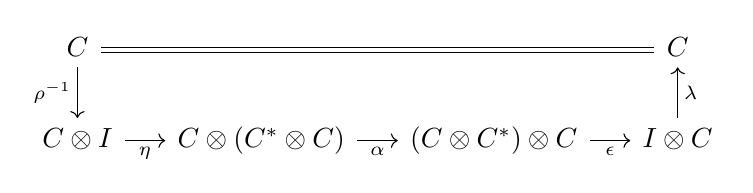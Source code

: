 \begin{tikzcd}[column sep=15pt]
	C\ar[d,"\rho^{-1}"']\ar[rrr,equal]
	&
	&
	&C
	\\
	C\otimes I\ar[r,"\eta"']
	&C\otimes(C^*\otimes C)\ar[r,"\alpha"']
	&(C\otimes C^*)\otimes C\ar[r,"\epsilon"']
	&I\otimes C\ar[u,"\lambda"']
\end{tikzcd}
